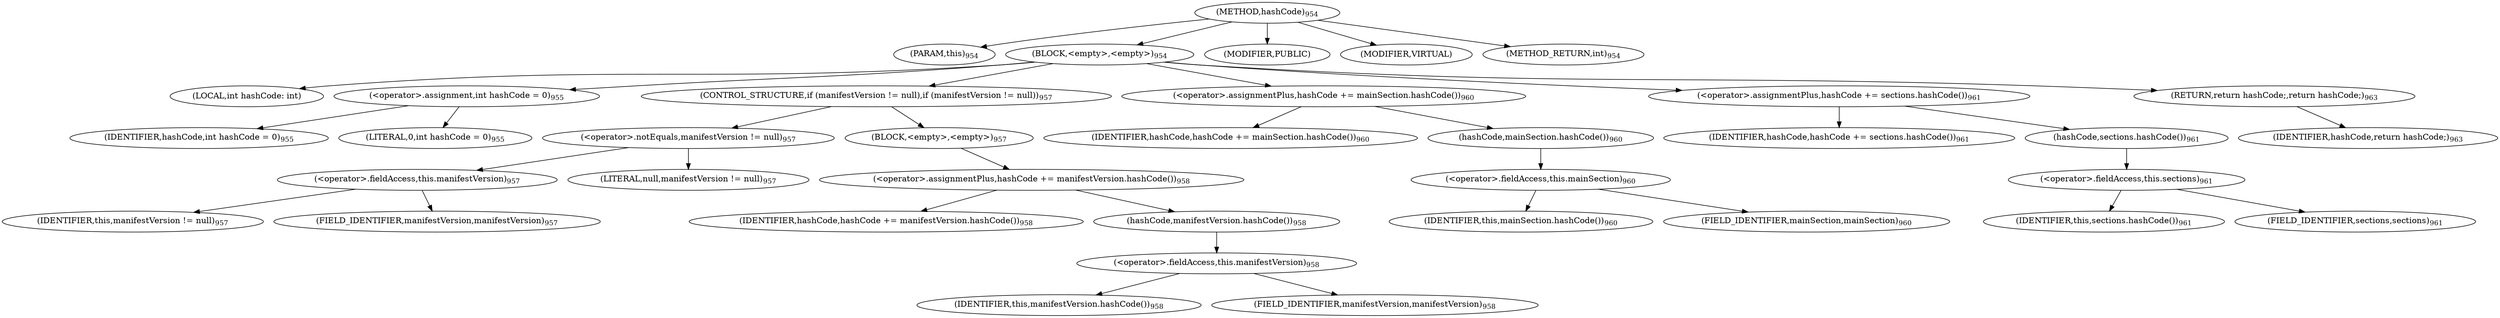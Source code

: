 digraph "hashCode" {  
"2156" [label = <(METHOD,hashCode)<SUB>954</SUB>> ]
"2157" [label = <(PARAM,this)<SUB>954</SUB>> ]
"2158" [label = <(BLOCK,&lt;empty&gt;,&lt;empty&gt;)<SUB>954</SUB>> ]
"2159" [label = <(LOCAL,int hashCode: int)> ]
"2160" [label = <(&lt;operator&gt;.assignment,int hashCode = 0)<SUB>955</SUB>> ]
"2161" [label = <(IDENTIFIER,hashCode,int hashCode = 0)<SUB>955</SUB>> ]
"2162" [label = <(LITERAL,0,int hashCode = 0)<SUB>955</SUB>> ]
"2163" [label = <(CONTROL_STRUCTURE,if (manifestVersion != null),if (manifestVersion != null))<SUB>957</SUB>> ]
"2164" [label = <(&lt;operator&gt;.notEquals,manifestVersion != null)<SUB>957</SUB>> ]
"2165" [label = <(&lt;operator&gt;.fieldAccess,this.manifestVersion)<SUB>957</SUB>> ]
"2166" [label = <(IDENTIFIER,this,manifestVersion != null)<SUB>957</SUB>> ]
"2167" [label = <(FIELD_IDENTIFIER,manifestVersion,manifestVersion)<SUB>957</SUB>> ]
"2168" [label = <(LITERAL,null,manifestVersion != null)<SUB>957</SUB>> ]
"2169" [label = <(BLOCK,&lt;empty&gt;,&lt;empty&gt;)<SUB>957</SUB>> ]
"2170" [label = <(&lt;operator&gt;.assignmentPlus,hashCode += manifestVersion.hashCode())<SUB>958</SUB>> ]
"2171" [label = <(IDENTIFIER,hashCode,hashCode += manifestVersion.hashCode())<SUB>958</SUB>> ]
"2172" [label = <(hashCode,manifestVersion.hashCode())<SUB>958</SUB>> ]
"2173" [label = <(&lt;operator&gt;.fieldAccess,this.manifestVersion)<SUB>958</SUB>> ]
"2174" [label = <(IDENTIFIER,this,manifestVersion.hashCode())<SUB>958</SUB>> ]
"2175" [label = <(FIELD_IDENTIFIER,manifestVersion,manifestVersion)<SUB>958</SUB>> ]
"2176" [label = <(&lt;operator&gt;.assignmentPlus,hashCode += mainSection.hashCode())<SUB>960</SUB>> ]
"2177" [label = <(IDENTIFIER,hashCode,hashCode += mainSection.hashCode())<SUB>960</SUB>> ]
"2178" [label = <(hashCode,mainSection.hashCode())<SUB>960</SUB>> ]
"2179" [label = <(&lt;operator&gt;.fieldAccess,this.mainSection)<SUB>960</SUB>> ]
"2180" [label = <(IDENTIFIER,this,mainSection.hashCode())<SUB>960</SUB>> ]
"2181" [label = <(FIELD_IDENTIFIER,mainSection,mainSection)<SUB>960</SUB>> ]
"2182" [label = <(&lt;operator&gt;.assignmentPlus,hashCode += sections.hashCode())<SUB>961</SUB>> ]
"2183" [label = <(IDENTIFIER,hashCode,hashCode += sections.hashCode())<SUB>961</SUB>> ]
"2184" [label = <(hashCode,sections.hashCode())<SUB>961</SUB>> ]
"2185" [label = <(&lt;operator&gt;.fieldAccess,this.sections)<SUB>961</SUB>> ]
"2186" [label = <(IDENTIFIER,this,sections.hashCode())<SUB>961</SUB>> ]
"2187" [label = <(FIELD_IDENTIFIER,sections,sections)<SUB>961</SUB>> ]
"2188" [label = <(RETURN,return hashCode;,return hashCode;)<SUB>963</SUB>> ]
"2189" [label = <(IDENTIFIER,hashCode,return hashCode;)<SUB>963</SUB>> ]
"2190" [label = <(MODIFIER,PUBLIC)> ]
"2191" [label = <(MODIFIER,VIRTUAL)> ]
"2192" [label = <(METHOD_RETURN,int)<SUB>954</SUB>> ]
  "2156" -> "2157" 
  "2156" -> "2158" 
  "2156" -> "2190" 
  "2156" -> "2191" 
  "2156" -> "2192" 
  "2158" -> "2159" 
  "2158" -> "2160" 
  "2158" -> "2163" 
  "2158" -> "2176" 
  "2158" -> "2182" 
  "2158" -> "2188" 
  "2160" -> "2161" 
  "2160" -> "2162" 
  "2163" -> "2164" 
  "2163" -> "2169" 
  "2164" -> "2165" 
  "2164" -> "2168" 
  "2165" -> "2166" 
  "2165" -> "2167" 
  "2169" -> "2170" 
  "2170" -> "2171" 
  "2170" -> "2172" 
  "2172" -> "2173" 
  "2173" -> "2174" 
  "2173" -> "2175" 
  "2176" -> "2177" 
  "2176" -> "2178" 
  "2178" -> "2179" 
  "2179" -> "2180" 
  "2179" -> "2181" 
  "2182" -> "2183" 
  "2182" -> "2184" 
  "2184" -> "2185" 
  "2185" -> "2186" 
  "2185" -> "2187" 
  "2188" -> "2189" 
}
